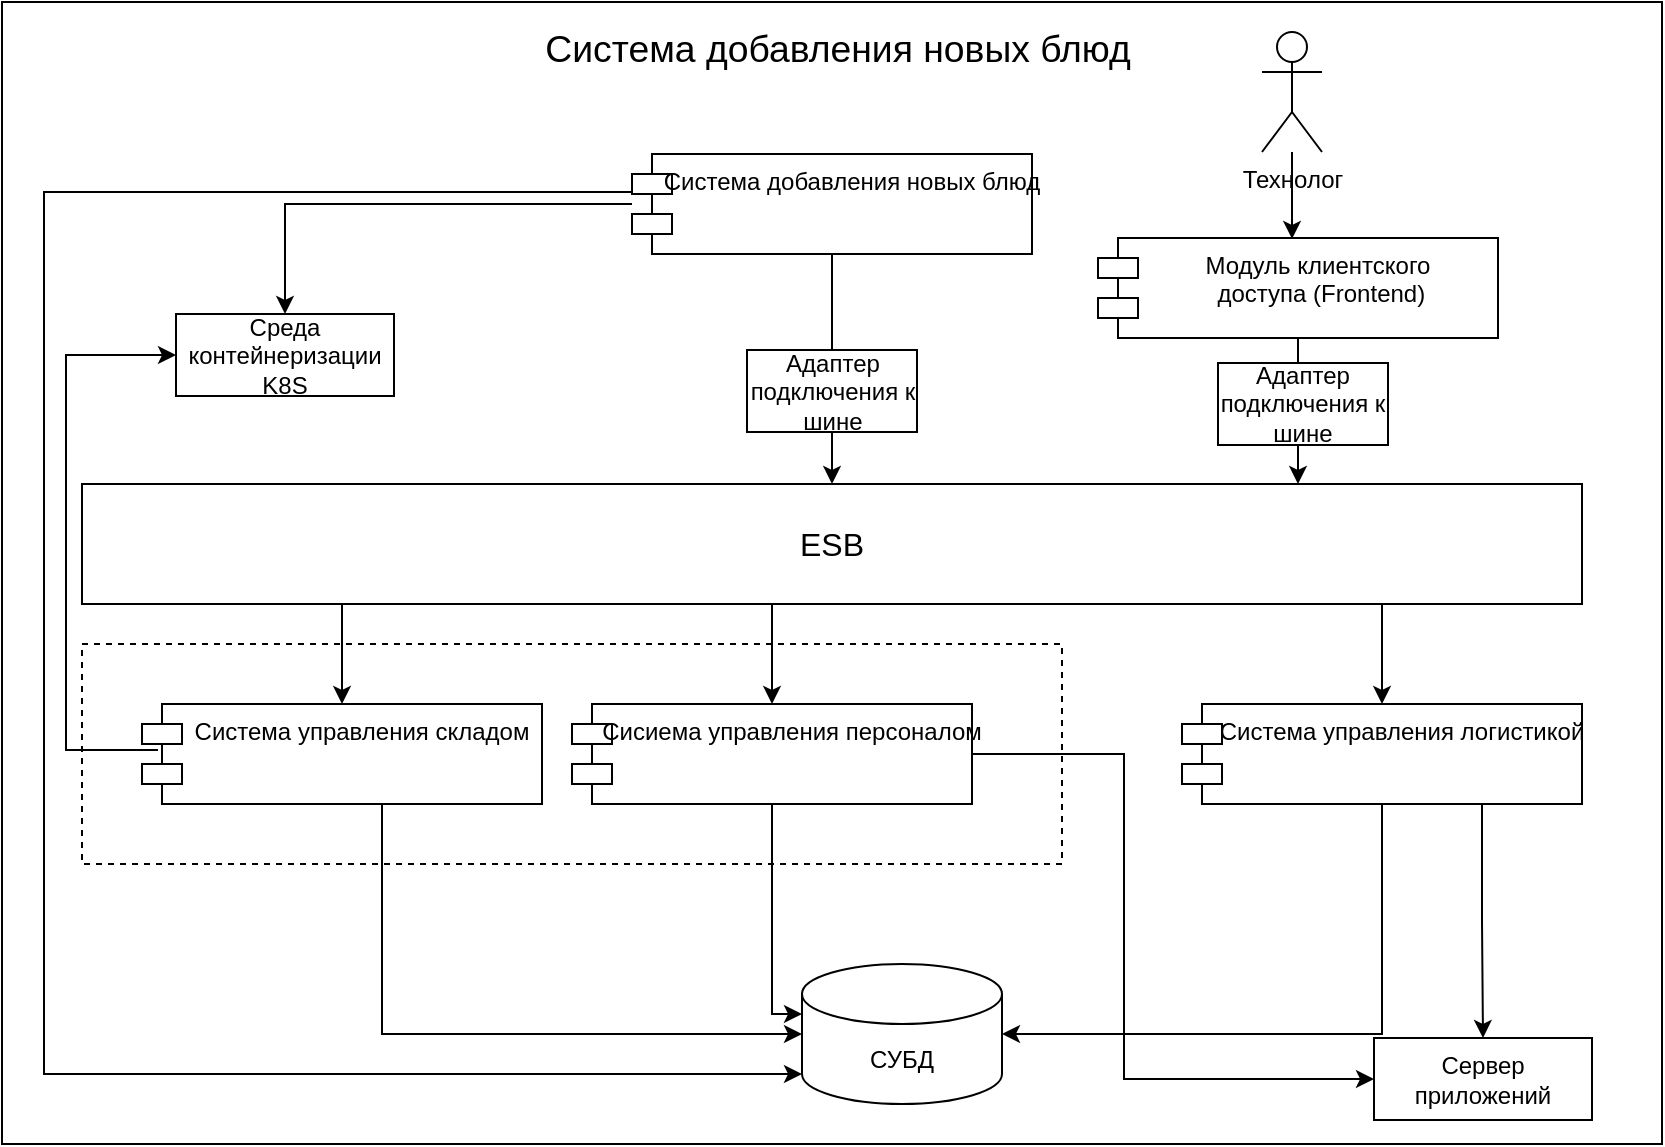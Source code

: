 <mxfile version="13.9.9" type="device"><diagram id="AdcOOG5xLWK19F7dih3W" name="Страница 1"><mxGraphModel dx="1086" dy="966" grid="0" gridSize="10" guides="1" tooltips="1" connect="1" arrows="1" fold="1" page="1" pageScale="1" pageWidth="3300" pageHeight="4681" math="0" shadow="0"><root><mxCell id="0"/><mxCell id="1" parent="0"/><mxCell id="O-U5DfCQ5SA8Ox_TJO0l-18" value="" style="verticalLabelPosition=bottom;verticalAlign=top;html=1;shape=mxgraph.basic.rect;fillColor2=none;strokeWidth=1;size=20;indent=5;" parent="1" vertex="1"><mxGeometry x="2610" y="209" width="830" height="571" as="geometry"/></mxCell><mxCell id="O-U5DfCQ5SA8Ox_TJO0l-15" value="" style="verticalLabelPosition=bottom;verticalAlign=top;html=1;shape=mxgraph.basic.rect;fillColor2=none;strokeWidth=1;size=20;indent=5;dashed=1;" parent="1" vertex="1"><mxGeometry x="2650" y="530" width="490" height="110" as="geometry"/></mxCell><mxCell id="O-U5DfCQ5SA8Ox_TJO0l-22" style="edgeStyle=orthogonalEdgeStyle;rounded=0;orthogonalLoop=1;jettySize=auto;html=1;" parent="1" source="O-U5DfCQ5SA8Ox_TJO0l-8" target="O-U5DfCQ5SA8Ox_TJO0l-11" edge="1"><mxGeometry relative="1" as="geometry"><Array as="points"><mxPoint x="2780" y="520"/><mxPoint x="2780" y="520"/></Array></mxGeometry></mxCell><mxCell id="O-U5DfCQ5SA8Ox_TJO0l-26" style="edgeStyle=orthogonalEdgeStyle;rounded=0;orthogonalLoop=1;jettySize=auto;html=1;fontFamily=Helvetica;" parent="1" source="O-U5DfCQ5SA8Ox_TJO0l-8" target="O-U5DfCQ5SA8Ox_TJO0l-12" edge="1"><mxGeometry relative="1" as="geometry"><Array as="points"><mxPoint x="2995" y="520"/><mxPoint x="2995" y="520"/></Array></mxGeometry></mxCell><mxCell id="O-U5DfCQ5SA8Ox_TJO0l-27" style="edgeStyle=orthogonalEdgeStyle;rounded=0;orthogonalLoop=1;jettySize=auto;html=1;fontFamily=Helvetica;" parent="1" source="O-U5DfCQ5SA8Ox_TJO0l-8" target="O-U5DfCQ5SA8Ox_TJO0l-13" edge="1"><mxGeometry relative="1" as="geometry"><Array as="points"><mxPoint x="3300" y="535"/><mxPoint x="3300" y="535"/></Array></mxGeometry></mxCell><mxCell id="O-U5DfCQ5SA8Ox_TJO0l-8" value="&lt;font style=&quot;font-size: 16px&quot;&gt;ESB&lt;/font&gt;" style="rounded=0;whiteSpace=wrap;html=1;" parent="1" vertex="1"><mxGeometry x="2650" y="450" width="750" height="60" as="geometry"/></mxCell><mxCell id="O-U5DfCQ5SA8Ox_TJO0l-9" value="&lt;b style=&quot;font-weight: normal&quot; id=&quot;docs-internal-guid-b3cc5e4a-7fff-3137-a015-6365d96f1213&quot;&gt;&lt;span style=&quot;font-size: 14pt ; color: rgb(0 , 0 , 0) ; background-color: transparent ; font-weight: 400 ; font-style: normal ; font-variant: normal ; text-decoration: none ; vertical-align: baseline&quot;&gt;Система добавления новых блюд&lt;/span&gt;&lt;/b&gt;" style="text;whiteSpace=wrap;html=1;fontFamily=Helvetica;align=center;" parent="1" vertex="1"><mxGeometry x="2618" y="215" width="820" height="30" as="geometry"/></mxCell><mxCell id="O-U5DfCQ5SA8Ox_TJO0l-11" value="Система управления складом" style="shape=module;align=left;spacingLeft=20;align=center;verticalAlign=top;" parent="1" vertex="1"><mxGeometry x="2680" y="560" width="200" height="50" as="geometry"/></mxCell><mxCell id="O-U5DfCQ5SA8Ox_TJO0l-12" value="Сисиема управления персоналом" style="shape=module;align=left;spacingLeft=20;align=center;verticalAlign=top;" parent="1" vertex="1"><mxGeometry x="2895" y="560" width="200" height="50" as="geometry"/></mxCell><mxCell id="O-U5DfCQ5SA8Ox_TJO0l-32" style="edgeStyle=orthogonalEdgeStyle;rounded=0;orthogonalLoop=1;jettySize=auto;html=1;entryX=1;entryY=0.5;entryDx=0;entryDy=0;entryPerimeter=0;fontFamily=Helvetica;" parent="1" source="O-U5DfCQ5SA8Ox_TJO0l-13" target="O-U5DfCQ5SA8Ox_TJO0l-28" edge="1"><mxGeometry relative="1" as="geometry"><Array as="points"><mxPoint x="3300" y="725"/></Array></mxGeometry></mxCell><mxCell id="JIXQb_jlFKqO_XmIQwbM-8" style="edgeStyle=orthogonalEdgeStyle;rounded=0;orthogonalLoop=1;jettySize=auto;html=1;exitX=0.75;exitY=1;exitDx=0;exitDy=0;" parent="1" source="O-U5DfCQ5SA8Ox_TJO0l-13" target="JIXQb_jlFKqO_XmIQwbM-7" edge="1"><mxGeometry relative="1" as="geometry"/></mxCell><mxCell id="O-U5DfCQ5SA8Ox_TJO0l-13" value="Система управления логистикой" style="shape=module;align=left;spacingLeft=20;align=center;verticalAlign=top;" parent="1" vertex="1"><mxGeometry x="3200" y="560" width="200" height="50" as="geometry"/></mxCell><mxCell id="O-U5DfCQ5SA8Ox_TJO0l-17" style="edgeStyle=orthogonalEdgeStyle;rounded=0;orthogonalLoop=1;jettySize=auto;html=1;" parent="1" source="O-U5DfCQ5SA8Ox_TJO0l-16" target="O-U5DfCQ5SA8Ox_TJO0l-8" edge="1"><mxGeometry relative="1" as="geometry"/></mxCell><mxCell id="JIXQb_jlFKqO_XmIQwbM-2" style="edgeStyle=orthogonalEdgeStyle;rounded=0;orthogonalLoop=1;jettySize=auto;html=1;entryX=0;entryY=1;entryDx=0;entryDy=-15;entryPerimeter=0;" parent="1" source="O-U5DfCQ5SA8Ox_TJO0l-16" target="O-U5DfCQ5SA8Ox_TJO0l-28" edge="1"><mxGeometry relative="1" as="geometry"><Array as="points"><mxPoint x="2631" y="304"/><mxPoint x="2631" y="745"/></Array></mxGeometry></mxCell><mxCell id="JIXQb_jlFKqO_XmIQwbM-5" style="edgeStyle=orthogonalEdgeStyle;rounded=0;orthogonalLoop=1;jettySize=auto;html=1;" parent="1" source="O-U5DfCQ5SA8Ox_TJO0l-16" target="JIXQb_jlFKqO_XmIQwbM-4" edge="1"><mxGeometry relative="1" as="geometry"/></mxCell><mxCell id="O-U5DfCQ5SA8Ox_TJO0l-16" value="Система добавления новых блюд" style="shape=module;align=left;spacingLeft=20;align=center;verticalAlign=top;" parent="1" vertex="1"><mxGeometry x="2925" y="285" width="200" height="50" as="geometry"/></mxCell><mxCell id="O-U5DfCQ5SA8Ox_TJO0l-25" style="edgeStyle=orthogonalEdgeStyle;rounded=0;orthogonalLoop=1;jettySize=auto;html=1;fontFamily=Helvetica;entryX=0.485;entryY=0.009;entryDx=0;entryDy=0;entryPerimeter=0;" parent="1" source="O-U5DfCQ5SA8Ox_TJO0l-24" target="SulOX3pIvUapynBFHVPe-1" edge="1"><mxGeometry relative="1" as="geometry"><Array as="points"/><mxPoint x="3279" y="325" as="targetPoint"/></mxGeometry></mxCell><mxCell id="O-U5DfCQ5SA8Ox_TJO0l-24" value="Технолог" style="shape=umlActor;verticalLabelPosition=bottom;verticalAlign=top;html=1;outlineConnect=0;fontFamily=Helvetica;" parent="1" vertex="1"><mxGeometry x="3240" y="224" width="30" height="60" as="geometry"/></mxCell><mxCell id="O-U5DfCQ5SA8Ox_TJO0l-28" value="СУБД" style="shape=cylinder3;whiteSpace=wrap;html=1;boundedLbl=1;backgroundOutline=1;size=15;fontFamily=Helvetica;" parent="1" vertex="1"><mxGeometry x="3010" y="690" width="100" height="70" as="geometry"/></mxCell><mxCell id="O-U5DfCQ5SA8Ox_TJO0l-29" style="edgeStyle=orthogonalEdgeStyle;rounded=0;orthogonalLoop=1;jettySize=auto;html=1;" parent="1" source="O-U5DfCQ5SA8Ox_TJO0l-11" edge="1"><mxGeometry relative="1" as="geometry"><mxPoint x="2790.034" y="520" as="sourcePoint"/><mxPoint x="3010" y="725" as="targetPoint"/><Array as="points"><mxPoint x="2800" y="725"/></Array></mxGeometry></mxCell><mxCell id="O-U5DfCQ5SA8Ox_TJO0l-30" style="edgeStyle=orthogonalEdgeStyle;rounded=0;orthogonalLoop=1;jettySize=auto;html=1;entryX=0;entryY=0;entryDx=0;entryDy=25;entryPerimeter=0;exitX=0.5;exitY=1;exitDx=0;exitDy=0;" parent="1" source="O-U5DfCQ5SA8Ox_TJO0l-12" target="O-U5DfCQ5SA8Ox_TJO0l-28" edge="1"><mxGeometry relative="1" as="geometry"><mxPoint x="2810.034" y="620" as="sourcePoint"/><mxPoint x="3020" y="735" as="targetPoint"/><Array as="points"><mxPoint x="2995" y="715"/></Array></mxGeometry></mxCell><mxCell id="SulOX3pIvUapynBFHVPe-2" style="edgeStyle=orthogonalEdgeStyle;rounded=0;orthogonalLoop=1;jettySize=auto;html=1;" parent="1" source="SulOX3pIvUapynBFHVPe-1" edge="1"><mxGeometry relative="1" as="geometry"><mxPoint x="3258" y="450" as="targetPoint"/></mxGeometry></mxCell><mxCell id="SulOX3pIvUapynBFHVPe-1" value="Модуль клиентского&#10; доступа (Frontend)" style="shape=module;align=left;spacingLeft=20;align=center;verticalAlign=top;" parent="1" vertex="1"><mxGeometry x="3158" y="327" width="200" height="50" as="geometry"/></mxCell><mxCell id="SulOX3pIvUapynBFHVPe-3" value="Адаптер подключения к шине" style="rounded=0;whiteSpace=wrap;html=1;" parent="1" vertex="1"><mxGeometry x="2982.5" y="383" width="85" height="41" as="geometry"/></mxCell><mxCell id="SulOX3pIvUapynBFHVPe-4" value="Адаптер подключения к шине" style="rounded=0;whiteSpace=wrap;html=1;" parent="1" vertex="1"><mxGeometry x="3218" y="389.5" width="85" height="41" as="geometry"/></mxCell><mxCell id="JIXQb_jlFKqO_XmIQwbM-4" value="Среда контейнеризации K8S" style="rounded=0;whiteSpace=wrap;html=1;" parent="1" vertex="1"><mxGeometry x="2697" y="365" width="109" height="41" as="geometry"/></mxCell><mxCell id="JIXQb_jlFKqO_XmIQwbM-6" style="edgeStyle=orthogonalEdgeStyle;rounded=0;orthogonalLoop=1;jettySize=auto;html=1;entryX=0;entryY=0.5;entryDx=0;entryDy=0;exitX=0.04;exitY=0.46;exitDx=0;exitDy=0;exitPerimeter=0;" parent="1" source="O-U5DfCQ5SA8Ox_TJO0l-11" target="JIXQb_jlFKqO_XmIQwbM-4" edge="1"><mxGeometry relative="1" as="geometry"><mxPoint x="2935" y="320" as="sourcePoint"/><mxPoint x="2761.5" y="375" as="targetPoint"/><Array as="points"><mxPoint x="2642" y="583"/><mxPoint x="2642" y="386"/></Array></mxGeometry></mxCell><mxCell id="JIXQb_jlFKqO_XmIQwbM-7" value="Сервер приложений" style="rounded=0;whiteSpace=wrap;html=1;" parent="1" vertex="1"><mxGeometry x="3296" y="727" width="109" height="41" as="geometry"/></mxCell><mxCell id="JIXQb_jlFKqO_XmIQwbM-9" style="edgeStyle=orthogonalEdgeStyle;rounded=0;orthogonalLoop=1;jettySize=auto;html=1;entryX=0;entryY=0.5;entryDx=0;entryDy=0;" parent="1" source="O-U5DfCQ5SA8Ox_TJO0l-12" target="JIXQb_jlFKqO_XmIQwbM-7" edge="1"><mxGeometry relative="1" as="geometry"><mxPoint x="3360" y="620" as="sourcePoint"/><mxPoint x="3360.5" y="737" as="targetPoint"/><Array as="points"><mxPoint x="3171" y="585"/><mxPoint x="3171" y="748"/></Array></mxGeometry></mxCell></root></mxGraphModel></diagram></mxfile>